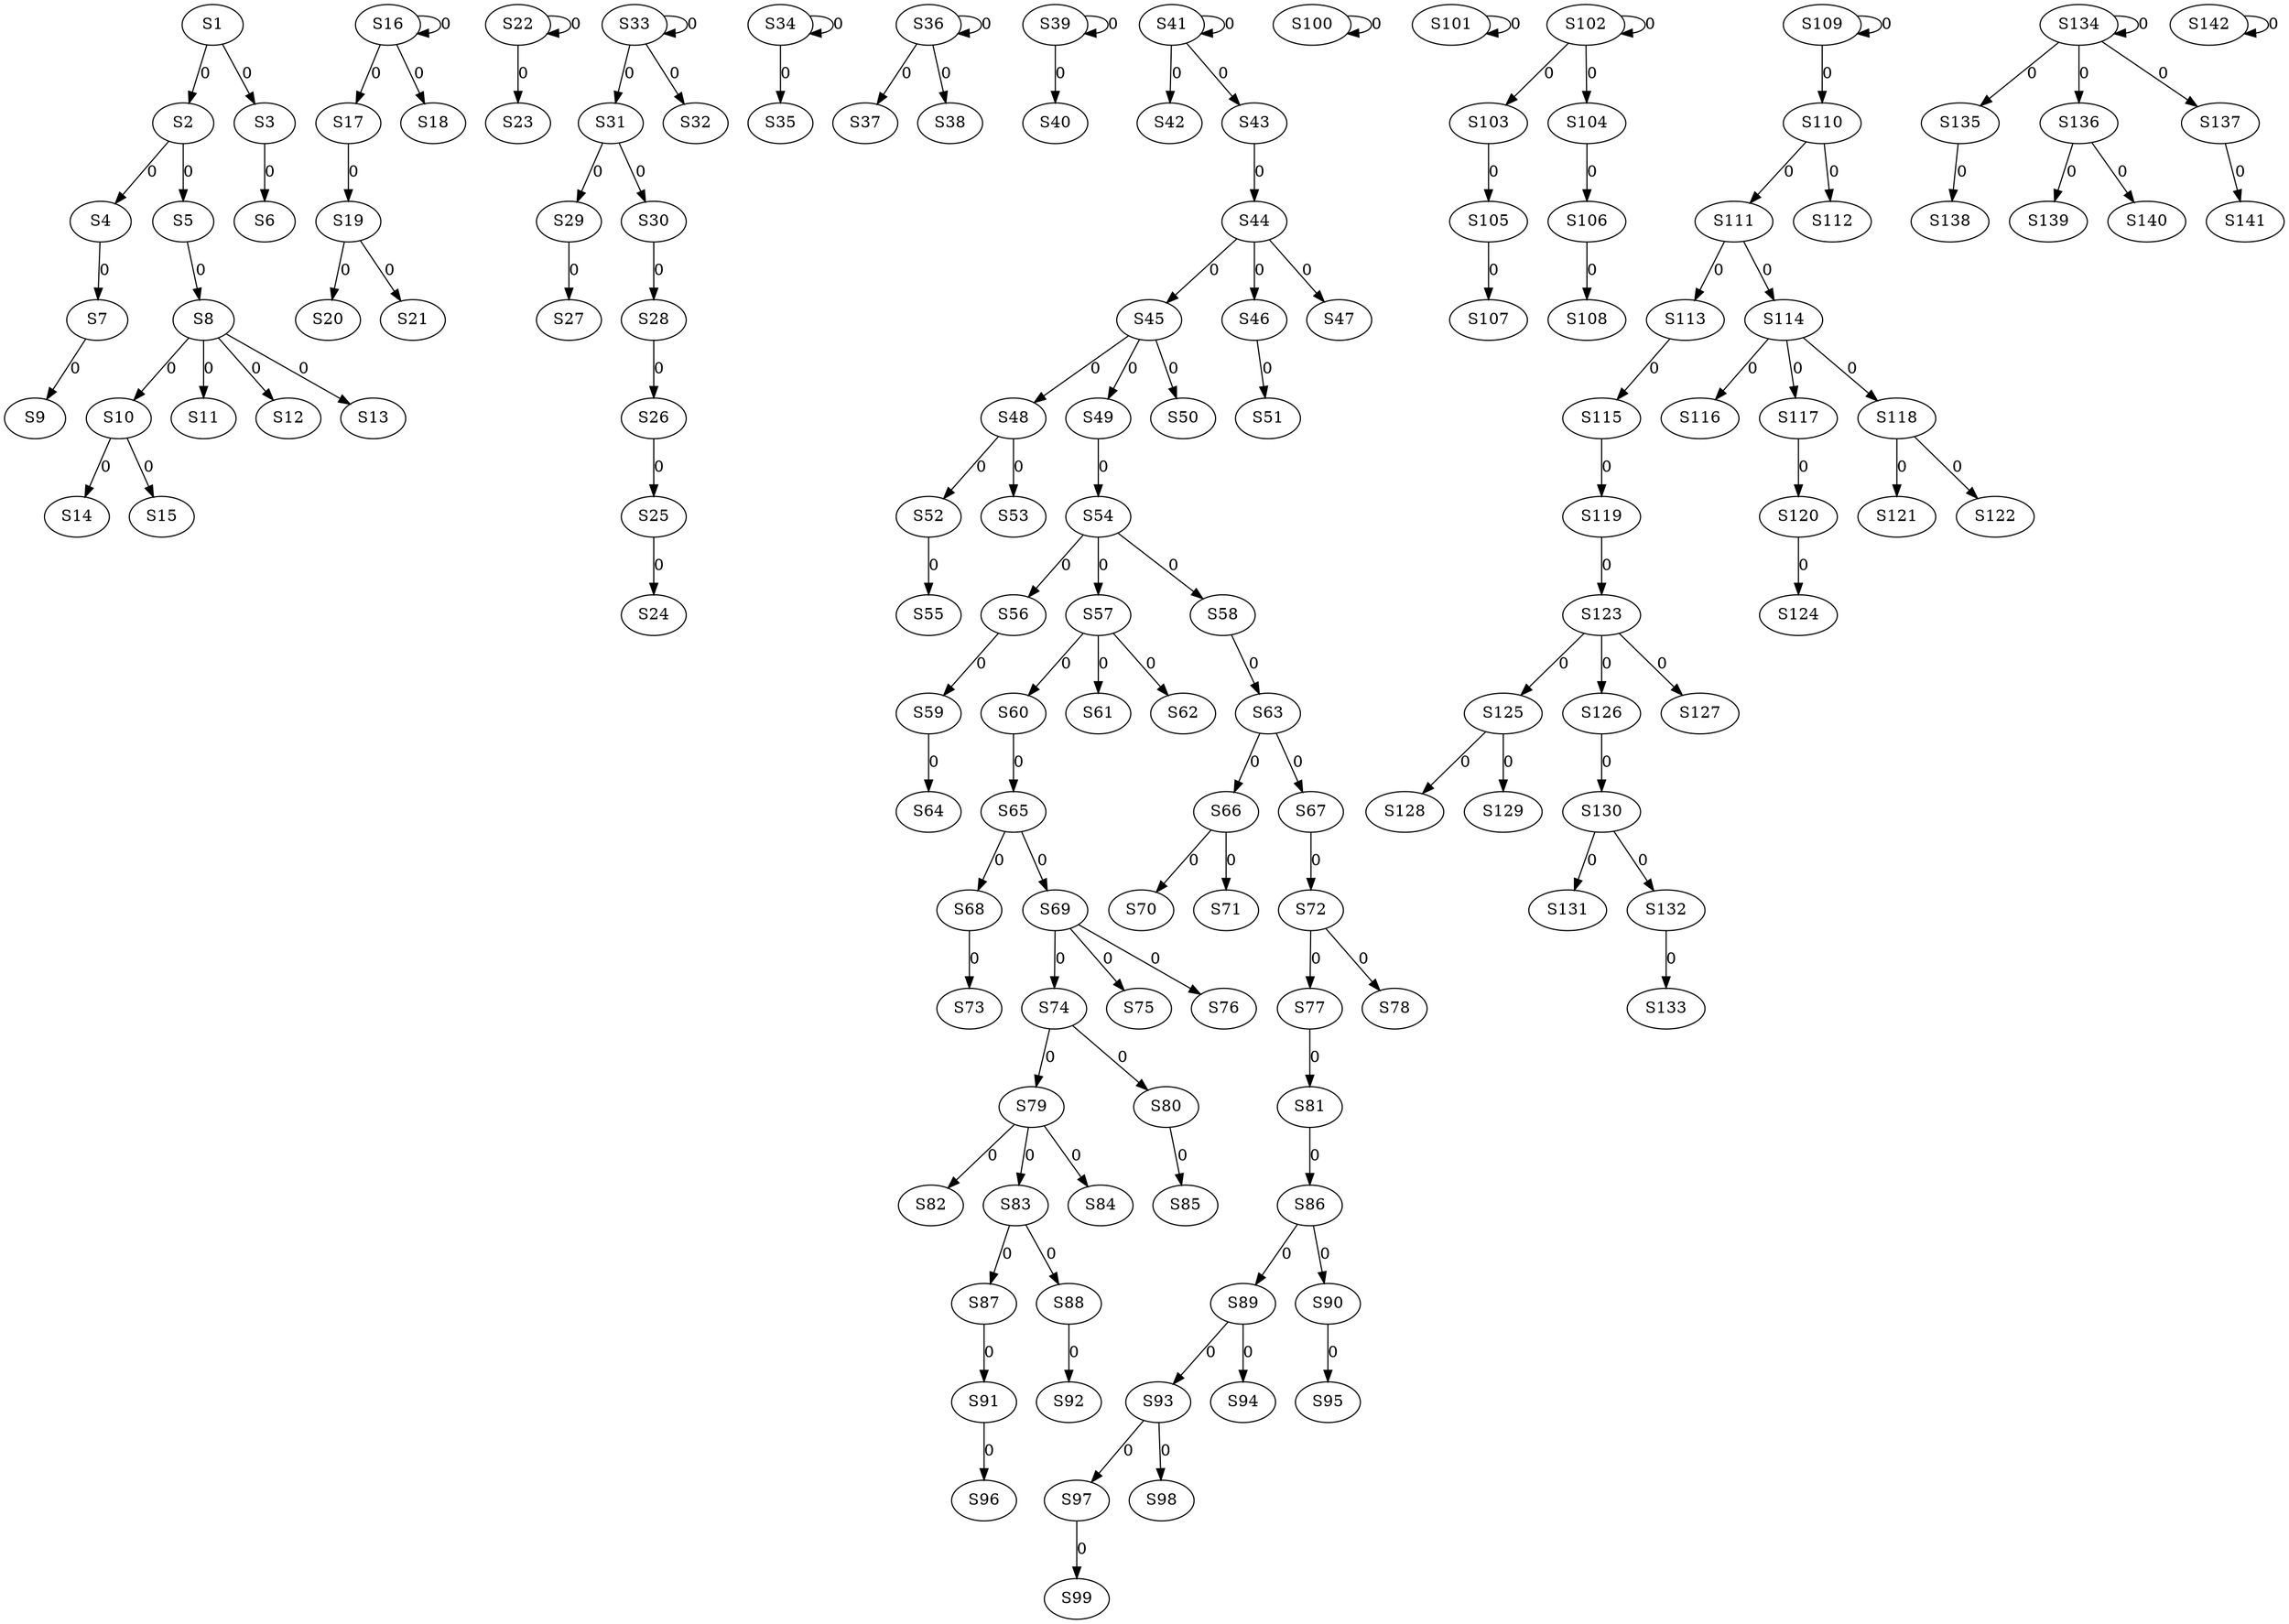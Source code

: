 strict digraph {
	S1 -> S2 [ label = 0 ];
	S1 -> S3 [ label = 0 ];
	S2 -> S4 [ label = 0 ];
	S2 -> S5 [ label = 0 ];
	S3 -> S6 [ label = 0 ];
	S4 -> S7 [ label = 0 ];
	S5 -> S8 [ label = 0 ];
	S7 -> S9 [ label = 0 ];
	S8 -> S10 [ label = 0 ];
	S8 -> S11 [ label = 0 ];
	S8 -> S12 [ label = 0 ];
	S8 -> S13 [ label = 0 ];
	S10 -> S14 [ label = 0 ];
	S10 -> S15 [ label = 0 ];
	S16 -> S16 [ label = 0 ];
	S16 -> S17 [ label = 0 ];
	S16 -> S18 [ label = 0 ];
	S17 -> S19 [ label = 0 ];
	S19 -> S20 [ label = 0 ];
	S19 -> S21 [ label = 0 ];
	S22 -> S22 [ label = 0 ];
	S22 -> S23 [ label = 0 ];
	S25 -> S24 [ label = 0 ];
	S26 -> S25 [ label = 0 ];
	S28 -> S26 [ label = 0 ];
	S29 -> S27 [ label = 0 ];
	S30 -> S28 [ label = 0 ];
	S31 -> S29 [ label = 0 ];
	S31 -> S30 [ label = 0 ];
	S33 -> S31 [ label = 0 ];
	S33 -> S32 [ label = 0 ];
	S33 -> S33 [ label = 0 ];
	S34 -> S34 [ label = 0 ];
	S34 -> S35 [ label = 0 ];
	S36 -> S36 [ label = 0 ];
	S36 -> S37 [ label = 0 ];
	S36 -> S38 [ label = 0 ];
	S39 -> S39 [ label = 0 ];
	S39 -> S40 [ label = 0 ];
	S41 -> S41 [ label = 0 ];
	S41 -> S42 [ label = 0 ];
	S41 -> S43 [ label = 0 ];
	S43 -> S44 [ label = 0 ];
	S44 -> S45 [ label = 0 ];
	S44 -> S46 [ label = 0 ];
	S44 -> S47 [ label = 0 ];
	S45 -> S48 [ label = 0 ];
	S45 -> S49 [ label = 0 ];
	S45 -> S50 [ label = 0 ];
	S46 -> S51 [ label = 0 ];
	S48 -> S52 [ label = 0 ];
	S48 -> S53 [ label = 0 ];
	S49 -> S54 [ label = 0 ];
	S52 -> S55 [ label = 0 ];
	S54 -> S56 [ label = 0 ];
	S54 -> S57 [ label = 0 ];
	S54 -> S58 [ label = 0 ];
	S56 -> S59 [ label = 0 ];
	S57 -> S60 [ label = 0 ];
	S57 -> S61 [ label = 0 ];
	S57 -> S62 [ label = 0 ];
	S58 -> S63 [ label = 0 ];
	S59 -> S64 [ label = 0 ];
	S60 -> S65 [ label = 0 ];
	S63 -> S66 [ label = 0 ];
	S63 -> S67 [ label = 0 ];
	S65 -> S68 [ label = 0 ];
	S65 -> S69 [ label = 0 ];
	S66 -> S70 [ label = 0 ];
	S66 -> S71 [ label = 0 ];
	S67 -> S72 [ label = 0 ];
	S68 -> S73 [ label = 0 ];
	S69 -> S74 [ label = 0 ];
	S69 -> S75 [ label = 0 ];
	S69 -> S76 [ label = 0 ];
	S72 -> S77 [ label = 0 ];
	S72 -> S78 [ label = 0 ];
	S74 -> S79 [ label = 0 ];
	S74 -> S80 [ label = 0 ];
	S77 -> S81 [ label = 0 ];
	S79 -> S82 [ label = 0 ];
	S79 -> S83 [ label = 0 ];
	S79 -> S84 [ label = 0 ];
	S80 -> S85 [ label = 0 ];
	S81 -> S86 [ label = 0 ];
	S83 -> S87 [ label = 0 ];
	S83 -> S88 [ label = 0 ];
	S86 -> S89 [ label = 0 ];
	S86 -> S90 [ label = 0 ];
	S87 -> S91 [ label = 0 ];
	S88 -> S92 [ label = 0 ];
	S89 -> S93 [ label = 0 ];
	S89 -> S94 [ label = 0 ];
	S90 -> S95 [ label = 0 ];
	S91 -> S96 [ label = 0 ];
	S93 -> S97 [ label = 0 ];
	S93 -> S98 [ label = 0 ];
	S97 -> S99 [ label = 0 ];
	S100 -> S100 [ label = 0 ];
	S101 -> S101 [ label = 0 ];
	S102 -> S102 [ label = 0 ];
	S102 -> S103 [ label = 0 ];
	S102 -> S104 [ label = 0 ];
	S103 -> S105 [ label = 0 ];
	S104 -> S106 [ label = 0 ];
	S105 -> S107 [ label = 0 ];
	S106 -> S108 [ label = 0 ];
	S109 -> S109 [ label = 0 ];
	S109 -> S110 [ label = 0 ];
	S110 -> S111 [ label = 0 ];
	S110 -> S112 [ label = 0 ];
	S111 -> S113 [ label = 0 ];
	S111 -> S114 [ label = 0 ];
	S113 -> S115 [ label = 0 ];
	S114 -> S116 [ label = 0 ];
	S114 -> S117 [ label = 0 ];
	S114 -> S118 [ label = 0 ];
	S115 -> S119 [ label = 0 ];
	S117 -> S120 [ label = 0 ];
	S118 -> S121 [ label = 0 ];
	S118 -> S122 [ label = 0 ];
	S119 -> S123 [ label = 0 ];
	S120 -> S124 [ label = 0 ];
	S123 -> S125 [ label = 0 ];
	S123 -> S126 [ label = 0 ];
	S123 -> S127 [ label = 0 ];
	S125 -> S128 [ label = 0 ];
	S125 -> S129 [ label = 0 ];
	S126 -> S130 [ label = 0 ];
	S130 -> S131 [ label = 0 ];
	S130 -> S132 [ label = 0 ];
	S132 -> S133 [ label = 0 ];
	S134 -> S134 [ label = 0 ];
	S134 -> S135 [ label = 0 ];
	S134 -> S136 [ label = 0 ];
	S134 -> S137 [ label = 0 ];
	S135 -> S138 [ label = 0 ];
	S136 -> S139 [ label = 0 ];
	S136 -> S140 [ label = 0 ];
	S137 -> S141 [ label = 0 ];
	S142 -> S142 [ label = 0 ];
}